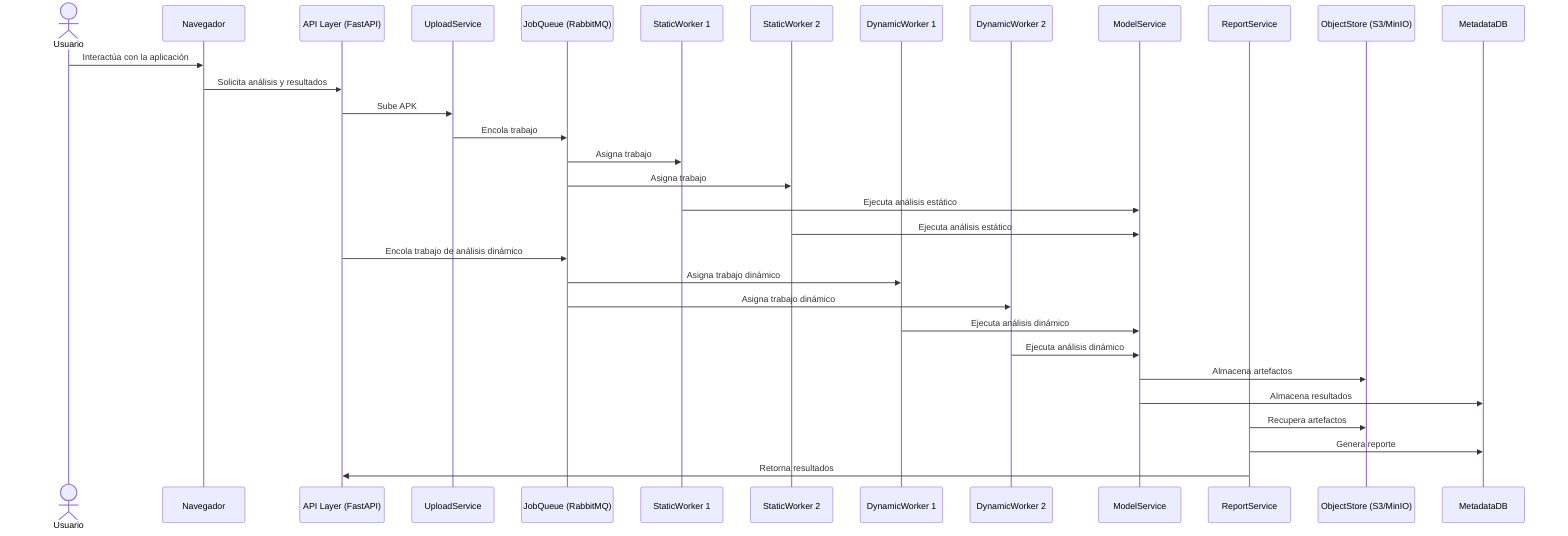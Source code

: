 sequenceDiagram
    actor U as Usuario
    participant B as Navegador
    participant API as API Layer (FastAPI)
    participant US as UploadService
    participant MQ as JobQueue (RabbitMQ)
    participant SW1 as StaticWorker 1
    participant SW2 as StaticWorker 2
    participant DW1 as DynamicWorker 1
    participant DW2 as DynamicWorker 2
    participant MS as ModelService
    participant RS as ReportService
    participant OS as ObjectStore (S3/MinIO)
    participant MDB as MetadataDB

    U->>B: Interactúa con la aplicación
    B->>API: Solicita análisis y resultados

    API->>US: Sube APK
    US->>MQ: Encola trabajo

    MQ->>SW1: Asigna trabajo
    MQ->>SW2: Asigna trabajo
    SW1->>MS: Ejecuta análisis estático
    SW2->>MS: Ejecuta análisis estático

    API->>MQ: Encola trabajo de análisis dinámico
    MQ->>DW1: Asigna trabajo dinámico
    MQ->>DW2: Asigna trabajo dinámico
    DW1->>MS: Ejecuta análisis dinámico
    DW2->>MS: Ejecuta análisis dinámico

    MS->>OS: Almacena artefactos
    MS->>MDB: Almacena resultados

    RS->>OS: Recupera artefactos
    RS->>MDB: Genera reporte
    RS->>API: Retorna resultados